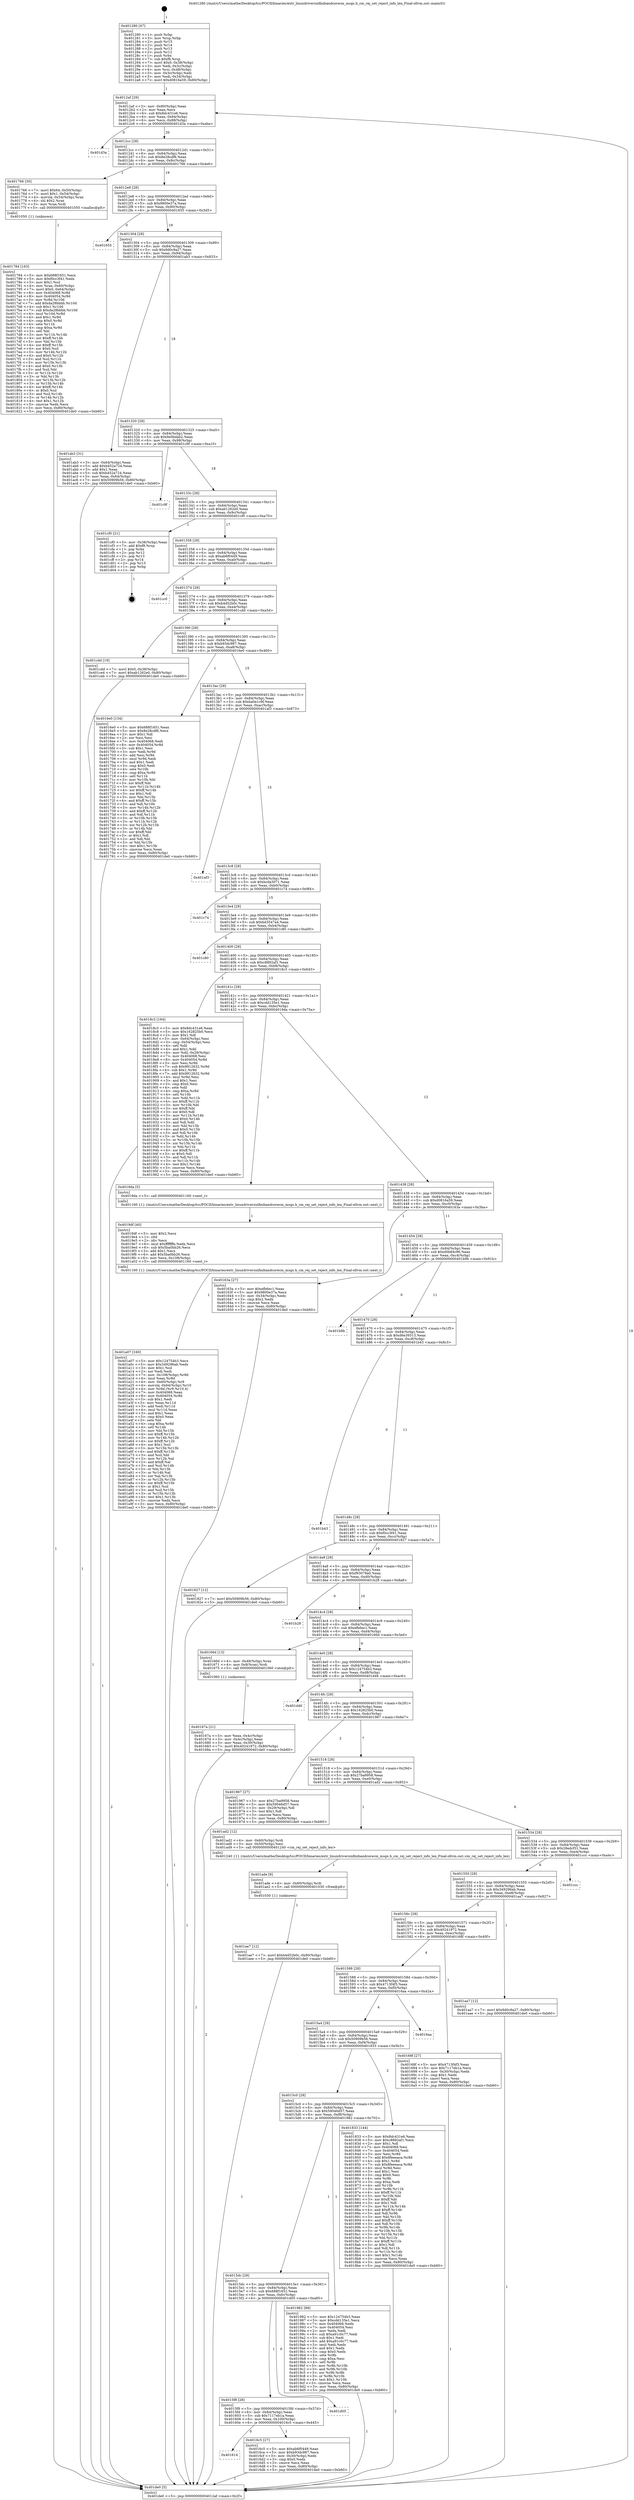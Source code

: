 digraph "0x401280" {
  label = "0x401280 (/mnt/c/Users/mathe/Desktop/tcc/POCII/binaries/extr_linuxdriversinfinibandcorecm_msgs.h_cm_rej_set_reject_info_len_Final-ollvm.out::main(0))"
  labelloc = "t"
  node[shape=record]

  Entry [label="",width=0.3,height=0.3,shape=circle,fillcolor=black,style=filled]
  "0x4012af" [label="{
     0x4012af [29]\l
     | [instrs]\l
     &nbsp;&nbsp;0x4012af \<+3\>: mov -0x80(%rbp),%eax\l
     &nbsp;&nbsp;0x4012b2 \<+2\>: mov %eax,%ecx\l
     &nbsp;&nbsp;0x4012b4 \<+6\>: sub $0x8dc431e6,%ecx\l
     &nbsp;&nbsp;0x4012ba \<+6\>: mov %eax,-0x84(%rbp)\l
     &nbsp;&nbsp;0x4012c0 \<+6\>: mov %ecx,-0x88(%rbp)\l
     &nbsp;&nbsp;0x4012c6 \<+6\>: je 0000000000401d3a \<main+0xaba\>\l
  }"]
  "0x401d3a" [label="{
     0x401d3a\l
  }", style=dashed]
  "0x4012cc" [label="{
     0x4012cc [28]\l
     | [instrs]\l
     &nbsp;&nbsp;0x4012cc \<+5\>: jmp 00000000004012d1 \<main+0x51\>\l
     &nbsp;&nbsp;0x4012d1 \<+6\>: mov -0x84(%rbp),%eax\l
     &nbsp;&nbsp;0x4012d7 \<+5\>: sub $0x8e28cdf6,%eax\l
     &nbsp;&nbsp;0x4012dc \<+6\>: mov %eax,-0x8c(%rbp)\l
     &nbsp;&nbsp;0x4012e2 \<+6\>: je 0000000000401766 \<main+0x4e6\>\l
  }"]
  Exit [label="",width=0.3,height=0.3,shape=circle,fillcolor=black,style=filled,peripheries=2]
  "0x401766" [label="{
     0x401766 [30]\l
     | [instrs]\l
     &nbsp;&nbsp;0x401766 \<+7\>: movl $0x64,-0x50(%rbp)\l
     &nbsp;&nbsp;0x40176d \<+7\>: movl $0x1,-0x54(%rbp)\l
     &nbsp;&nbsp;0x401774 \<+4\>: movslq -0x54(%rbp),%rax\l
     &nbsp;&nbsp;0x401778 \<+4\>: shl $0x2,%rax\l
     &nbsp;&nbsp;0x40177c \<+3\>: mov %rax,%rdi\l
     &nbsp;&nbsp;0x40177f \<+5\>: call 0000000000401050 \<malloc@plt\>\l
     | [calls]\l
     &nbsp;&nbsp;0x401050 \{1\} (unknown)\l
  }"]
  "0x4012e8" [label="{
     0x4012e8 [28]\l
     | [instrs]\l
     &nbsp;&nbsp;0x4012e8 \<+5\>: jmp 00000000004012ed \<main+0x6d\>\l
     &nbsp;&nbsp;0x4012ed \<+6\>: mov -0x84(%rbp),%eax\l
     &nbsp;&nbsp;0x4012f3 \<+5\>: sub $0x9800e37a,%eax\l
     &nbsp;&nbsp;0x4012f8 \<+6\>: mov %eax,-0x90(%rbp)\l
     &nbsp;&nbsp;0x4012fe \<+6\>: je 0000000000401655 \<main+0x3d5\>\l
  }"]
  "0x401ae7" [label="{
     0x401ae7 [12]\l
     | [instrs]\l
     &nbsp;&nbsp;0x401ae7 \<+7\>: movl $0xb4d52b0c,-0x80(%rbp)\l
     &nbsp;&nbsp;0x401aee \<+5\>: jmp 0000000000401de0 \<main+0xb60\>\l
  }"]
  "0x401655" [label="{
     0x401655\l
  }", style=dashed]
  "0x401304" [label="{
     0x401304 [28]\l
     | [instrs]\l
     &nbsp;&nbsp;0x401304 \<+5\>: jmp 0000000000401309 \<main+0x89\>\l
     &nbsp;&nbsp;0x401309 \<+6\>: mov -0x84(%rbp),%eax\l
     &nbsp;&nbsp;0x40130f \<+5\>: sub $0x9d0c9a27,%eax\l
     &nbsp;&nbsp;0x401314 \<+6\>: mov %eax,-0x94(%rbp)\l
     &nbsp;&nbsp;0x40131a \<+6\>: je 0000000000401ab3 \<main+0x833\>\l
  }"]
  "0x401ade" [label="{
     0x401ade [9]\l
     | [instrs]\l
     &nbsp;&nbsp;0x401ade \<+4\>: mov -0x60(%rbp),%rdi\l
     &nbsp;&nbsp;0x401ae2 \<+5\>: call 0000000000401030 \<free@plt\>\l
     | [calls]\l
     &nbsp;&nbsp;0x401030 \{1\} (unknown)\l
  }"]
  "0x401ab3" [label="{
     0x401ab3 [31]\l
     | [instrs]\l
     &nbsp;&nbsp;0x401ab3 \<+3\>: mov -0x64(%rbp),%eax\l
     &nbsp;&nbsp;0x401ab6 \<+5\>: add $0xb452a724,%eax\l
     &nbsp;&nbsp;0x401abb \<+3\>: add $0x1,%eax\l
     &nbsp;&nbsp;0x401abe \<+5\>: sub $0xb452a724,%eax\l
     &nbsp;&nbsp;0x401ac3 \<+3\>: mov %eax,-0x64(%rbp)\l
     &nbsp;&nbsp;0x401ac6 \<+7\>: movl $0x50909b56,-0x80(%rbp)\l
     &nbsp;&nbsp;0x401acd \<+5\>: jmp 0000000000401de0 \<main+0xb60\>\l
  }"]
  "0x401320" [label="{
     0x401320 [28]\l
     | [instrs]\l
     &nbsp;&nbsp;0x401320 \<+5\>: jmp 0000000000401325 \<main+0xa5\>\l
     &nbsp;&nbsp;0x401325 \<+6\>: mov -0x84(%rbp),%eax\l
     &nbsp;&nbsp;0x40132b \<+5\>: sub $0x9e0bdab2,%eax\l
     &nbsp;&nbsp;0x401330 \<+6\>: mov %eax,-0x98(%rbp)\l
     &nbsp;&nbsp;0x401336 \<+6\>: je 0000000000401c9f \<main+0xa1f\>\l
  }"]
  "0x401a07" [label="{
     0x401a07 [160]\l
     | [instrs]\l
     &nbsp;&nbsp;0x401a07 \<+5\>: mov $0x124754b3,%ecx\l
     &nbsp;&nbsp;0x401a0c \<+5\>: mov $0x349296ab,%edx\l
     &nbsp;&nbsp;0x401a11 \<+3\>: mov $0x1,%sil\l
     &nbsp;&nbsp;0x401a14 \<+2\>: xor %edi,%edi\l
     &nbsp;&nbsp;0x401a16 \<+7\>: mov -0x108(%rbp),%r8d\l
     &nbsp;&nbsp;0x401a1d \<+4\>: imul %eax,%r8d\l
     &nbsp;&nbsp;0x401a21 \<+4\>: mov -0x60(%rbp),%r9\l
     &nbsp;&nbsp;0x401a25 \<+4\>: movslq -0x64(%rbp),%r10\l
     &nbsp;&nbsp;0x401a29 \<+4\>: mov %r8d,(%r9,%r10,4)\l
     &nbsp;&nbsp;0x401a2d \<+7\>: mov 0x404068,%eax\l
     &nbsp;&nbsp;0x401a34 \<+8\>: mov 0x404054,%r8d\l
     &nbsp;&nbsp;0x401a3c \<+3\>: sub $0x1,%edi\l
     &nbsp;&nbsp;0x401a3f \<+3\>: mov %eax,%r11d\l
     &nbsp;&nbsp;0x401a42 \<+3\>: add %edi,%r11d\l
     &nbsp;&nbsp;0x401a45 \<+4\>: imul %r11d,%eax\l
     &nbsp;&nbsp;0x401a49 \<+3\>: and $0x1,%eax\l
     &nbsp;&nbsp;0x401a4c \<+3\>: cmp $0x0,%eax\l
     &nbsp;&nbsp;0x401a4f \<+3\>: sete %bl\l
     &nbsp;&nbsp;0x401a52 \<+4\>: cmp $0xa,%r8d\l
     &nbsp;&nbsp;0x401a56 \<+4\>: setl %r14b\l
     &nbsp;&nbsp;0x401a5a \<+3\>: mov %bl,%r15b\l
     &nbsp;&nbsp;0x401a5d \<+4\>: xor $0xff,%r15b\l
     &nbsp;&nbsp;0x401a61 \<+3\>: mov %r14b,%r12b\l
     &nbsp;&nbsp;0x401a64 \<+4\>: xor $0xff,%r12b\l
     &nbsp;&nbsp;0x401a68 \<+4\>: xor $0x1,%sil\l
     &nbsp;&nbsp;0x401a6c \<+3\>: mov %r15b,%r13b\l
     &nbsp;&nbsp;0x401a6f \<+4\>: and $0xff,%r13b\l
     &nbsp;&nbsp;0x401a73 \<+3\>: and %sil,%bl\l
     &nbsp;&nbsp;0x401a76 \<+3\>: mov %r12b,%al\l
     &nbsp;&nbsp;0x401a79 \<+2\>: and $0xff,%al\l
     &nbsp;&nbsp;0x401a7b \<+3\>: and %sil,%r14b\l
     &nbsp;&nbsp;0x401a7e \<+3\>: or %bl,%r13b\l
     &nbsp;&nbsp;0x401a81 \<+3\>: or %r14b,%al\l
     &nbsp;&nbsp;0x401a84 \<+3\>: xor %al,%r13b\l
     &nbsp;&nbsp;0x401a87 \<+3\>: or %r12b,%r15b\l
     &nbsp;&nbsp;0x401a8a \<+4\>: xor $0xff,%r15b\l
     &nbsp;&nbsp;0x401a8e \<+4\>: or $0x1,%sil\l
     &nbsp;&nbsp;0x401a92 \<+3\>: and %sil,%r15b\l
     &nbsp;&nbsp;0x401a95 \<+3\>: or %r15b,%r13b\l
     &nbsp;&nbsp;0x401a98 \<+4\>: test $0x1,%r13b\l
     &nbsp;&nbsp;0x401a9c \<+3\>: cmovne %edx,%ecx\l
     &nbsp;&nbsp;0x401a9f \<+3\>: mov %ecx,-0x80(%rbp)\l
     &nbsp;&nbsp;0x401aa2 \<+5\>: jmp 0000000000401de0 \<main+0xb60\>\l
  }"]
  "0x401c9f" [label="{
     0x401c9f\l
  }", style=dashed]
  "0x40133c" [label="{
     0x40133c [28]\l
     | [instrs]\l
     &nbsp;&nbsp;0x40133c \<+5\>: jmp 0000000000401341 \<main+0xc1\>\l
     &nbsp;&nbsp;0x401341 \<+6\>: mov -0x84(%rbp),%eax\l
     &nbsp;&nbsp;0x401347 \<+5\>: sub $0xab1262e0,%eax\l
     &nbsp;&nbsp;0x40134c \<+6\>: mov %eax,-0x9c(%rbp)\l
     &nbsp;&nbsp;0x401352 \<+6\>: je 0000000000401cf0 \<main+0xa70\>\l
  }"]
  "0x4019df" [label="{
     0x4019df [40]\l
     | [instrs]\l
     &nbsp;&nbsp;0x4019df \<+5\>: mov $0x2,%ecx\l
     &nbsp;&nbsp;0x4019e4 \<+1\>: cltd\l
     &nbsp;&nbsp;0x4019e5 \<+2\>: idiv %ecx\l
     &nbsp;&nbsp;0x4019e7 \<+6\>: imul $0xfffffffe,%edx,%ecx\l
     &nbsp;&nbsp;0x4019ed \<+6\>: sub $0x5ba0bb26,%ecx\l
     &nbsp;&nbsp;0x4019f3 \<+3\>: add $0x1,%ecx\l
     &nbsp;&nbsp;0x4019f6 \<+6\>: add $0x5ba0bb26,%ecx\l
     &nbsp;&nbsp;0x4019fc \<+6\>: mov %ecx,-0x108(%rbp)\l
     &nbsp;&nbsp;0x401a02 \<+5\>: call 0000000000401160 \<next_i\>\l
     | [calls]\l
     &nbsp;&nbsp;0x401160 \{1\} (/mnt/c/Users/mathe/Desktop/tcc/POCII/binaries/extr_linuxdriversinfinibandcorecm_msgs.h_cm_rej_set_reject_info_len_Final-ollvm.out::next_i)\l
  }"]
  "0x401cf0" [label="{
     0x401cf0 [21]\l
     | [instrs]\l
     &nbsp;&nbsp;0x401cf0 \<+3\>: mov -0x38(%rbp),%eax\l
     &nbsp;&nbsp;0x401cf3 \<+7\>: add $0xf8,%rsp\l
     &nbsp;&nbsp;0x401cfa \<+1\>: pop %rbx\l
     &nbsp;&nbsp;0x401cfb \<+2\>: pop %r12\l
     &nbsp;&nbsp;0x401cfd \<+2\>: pop %r13\l
     &nbsp;&nbsp;0x401cff \<+2\>: pop %r14\l
     &nbsp;&nbsp;0x401d01 \<+2\>: pop %r15\l
     &nbsp;&nbsp;0x401d03 \<+1\>: pop %rbp\l
     &nbsp;&nbsp;0x401d04 \<+1\>: ret\l
  }"]
  "0x401358" [label="{
     0x401358 [28]\l
     | [instrs]\l
     &nbsp;&nbsp;0x401358 \<+5\>: jmp 000000000040135d \<main+0xdd\>\l
     &nbsp;&nbsp;0x40135d \<+6\>: mov -0x84(%rbp),%eax\l
     &nbsp;&nbsp;0x401363 \<+5\>: sub $0xab6f0449,%eax\l
     &nbsp;&nbsp;0x401368 \<+6\>: mov %eax,-0xa0(%rbp)\l
     &nbsp;&nbsp;0x40136e \<+6\>: je 0000000000401cc0 \<main+0xa40\>\l
  }"]
  "0x401784" [label="{
     0x401784 [163]\l
     | [instrs]\l
     &nbsp;&nbsp;0x401784 \<+5\>: mov $0x688f1651,%ecx\l
     &nbsp;&nbsp;0x401789 \<+5\>: mov $0xf0cc3f41,%edx\l
     &nbsp;&nbsp;0x40178e \<+3\>: mov $0x1,%sil\l
     &nbsp;&nbsp;0x401791 \<+4\>: mov %rax,-0x60(%rbp)\l
     &nbsp;&nbsp;0x401795 \<+7\>: movl $0x0,-0x64(%rbp)\l
     &nbsp;&nbsp;0x40179c \<+8\>: mov 0x404068,%r8d\l
     &nbsp;&nbsp;0x4017a4 \<+8\>: mov 0x404054,%r9d\l
     &nbsp;&nbsp;0x4017ac \<+3\>: mov %r8d,%r10d\l
     &nbsp;&nbsp;0x4017af \<+7\>: add $0xda28bbbb,%r10d\l
     &nbsp;&nbsp;0x4017b6 \<+4\>: sub $0x1,%r10d\l
     &nbsp;&nbsp;0x4017ba \<+7\>: sub $0xda28bbbb,%r10d\l
     &nbsp;&nbsp;0x4017c1 \<+4\>: imul %r10d,%r8d\l
     &nbsp;&nbsp;0x4017c5 \<+4\>: and $0x1,%r8d\l
     &nbsp;&nbsp;0x4017c9 \<+4\>: cmp $0x0,%r8d\l
     &nbsp;&nbsp;0x4017cd \<+4\>: sete %r11b\l
     &nbsp;&nbsp;0x4017d1 \<+4\>: cmp $0xa,%r9d\l
     &nbsp;&nbsp;0x4017d5 \<+3\>: setl %bl\l
     &nbsp;&nbsp;0x4017d8 \<+3\>: mov %r11b,%r14b\l
     &nbsp;&nbsp;0x4017db \<+4\>: xor $0xff,%r14b\l
     &nbsp;&nbsp;0x4017df \<+3\>: mov %bl,%r15b\l
     &nbsp;&nbsp;0x4017e2 \<+4\>: xor $0xff,%r15b\l
     &nbsp;&nbsp;0x4017e6 \<+4\>: xor $0x0,%sil\l
     &nbsp;&nbsp;0x4017ea \<+3\>: mov %r14b,%r12b\l
     &nbsp;&nbsp;0x4017ed \<+4\>: and $0x0,%r12b\l
     &nbsp;&nbsp;0x4017f1 \<+3\>: and %sil,%r11b\l
     &nbsp;&nbsp;0x4017f4 \<+3\>: mov %r15b,%r13b\l
     &nbsp;&nbsp;0x4017f7 \<+4\>: and $0x0,%r13b\l
     &nbsp;&nbsp;0x4017fb \<+3\>: and %sil,%bl\l
     &nbsp;&nbsp;0x4017fe \<+3\>: or %r11b,%r12b\l
     &nbsp;&nbsp;0x401801 \<+3\>: or %bl,%r13b\l
     &nbsp;&nbsp;0x401804 \<+3\>: xor %r13b,%r12b\l
     &nbsp;&nbsp;0x401807 \<+3\>: or %r15b,%r14b\l
     &nbsp;&nbsp;0x40180a \<+4\>: xor $0xff,%r14b\l
     &nbsp;&nbsp;0x40180e \<+4\>: or $0x0,%sil\l
     &nbsp;&nbsp;0x401812 \<+3\>: and %sil,%r14b\l
     &nbsp;&nbsp;0x401815 \<+3\>: or %r14b,%r12b\l
     &nbsp;&nbsp;0x401818 \<+4\>: test $0x1,%r12b\l
     &nbsp;&nbsp;0x40181c \<+3\>: cmovne %edx,%ecx\l
     &nbsp;&nbsp;0x40181f \<+3\>: mov %ecx,-0x80(%rbp)\l
     &nbsp;&nbsp;0x401822 \<+5\>: jmp 0000000000401de0 \<main+0xb60\>\l
  }"]
  "0x401cc0" [label="{
     0x401cc0\l
  }", style=dashed]
  "0x401374" [label="{
     0x401374 [28]\l
     | [instrs]\l
     &nbsp;&nbsp;0x401374 \<+5\>: jmp 0000000000401379 \<main+0xf9\>\l
     &nbsp;&nbsp;0x401379 \<+6\>: mov -0x84(%rbp),%eax\l
     &nbsp;&nbsp;0x40137f \<+5\>: sub $0xb4d52b0c,%eax\l
     &nbsp;&nbsp;0x401384 \<+6\>: mov %eax,-0xa4(%rbp)\l
     &nbsp;&nbsp;0x40138a \<+6\>: je 0000000000401cdd \<main+0xa5d\>\l
  }"]
  "0x401614" [label="{
     0x401614\l
  }", style=dashed]
  "0x401cdd" [label="{
     0x401cdd [19]\l
     | [instrs]\l
     &nbsp;&nbsp;0x401cdd \<+7\>: movl $0x0,-0x38(%rbp)\l
     &nbsp;&nbsp;0x401ce4 \<+7\>: movl $0xab1262e0,-0x80(%rbp)\l
     &nbsp;&nbsp;0x401ceb \<+5\>: jmp 0000000000401de0 \<main+0xb60\>\l
  }"]
  "0x401390" [label="{
     0x401390 [28]\l
     | [instrs]\l
     &nbsp;&nbsp;0x401390 \<+5\>: jmp 0000000000401395 \<main+0x115\>\l
     &nbsp;&nbsp;0x401395 \<+6\>: mov -0x84(%rbp),%eax\l
     &nbsp;&nbsp;0x40139b \<+5\>: sub $0xb93dc987,%eax\l
     &nbsp;&nbsp;0x4013a0 \<+6\>: mov %eax,-0xa8(%rbp)\l
     &nbsp;&nbsp;0x4013a6 \<+6\>: je 00000000004016e0 \<main+0x460\>\l
  }"]
  "0x4016c5" [label="{
     0x4016c5 [27]\l
     | [instrs]\l
     &nbsp;&nbsp;0x4016c5 \<+5\>: mov $0xab6f0449,%eax\l
     &nbsp;&nbsp;0x4016ca \<+5\>: mov $0xb93dc987,%ecx\l
     &nbsp;&nbsp;0x4016cf \<+3\>: mov -0x30(%rbp),%edx\l
     &nbsp;&nbsp;0x4016d2 \<+3\>: cmp $0x0,%edx\l
     &nbsp;&nbsp;0x4016d5 \<+3\>: cmove %ecx,%eax\l
     &nbsp;&nbsp;0x4016d8 \<+3\>: mov %eax,-0x80(%rbp)\l
     &nbsp;&nbsp;0x4016db \<+5\>: jmp 0000000000401de0 \<main+0xb60\>\l
  }"]
  "0x4016e0" [label="{
     0x4016e0 [134]\l
     | [instrs]\l
     &nbsp;&nbsp;0x4016e0 \<+5\>: mov $0x688f1651,%eax\l
     &nbsp;&nbsp;0x4016e5 \<+5\>: mov $0x8e28cdf6,%ecx\l
     &nbsp;&nbsp;0x4016ea \<+2\>: mov $0x1,%dl\l
     &nbsp;&nbsp;0x4016ec \<+2\>: xor %esi,%esi\l
     &nbsp;&nbsp;0x4016ee \<+7\>: mov 0x404068,%edi\l
     &nbsp;&nbsp;0x4016f5 \<+8\>: mov 0x404054,%r8d\l
     &nbsp;&nbsp;0x4016fd \<+3\>: sub $0x1,%esi\l
     &nbsp;&nbsp;0x401700 \<+3\>: mov %edi,%r9d\l
     &nbsp;&nbsp;0x401703 \<+3\>: add %esi,%r9d\l
     &nbsp;&nbsp;0x401706 \<+4\>: imul %r9d,%edi\l
     &nbsp;&nbsp;0x40170a \<+3\>: and $0x1,%edi\l
     &nbsp;&nbsp;0x40170d \<+3\>: cmp $0x0,%edi\l
     &nbsp;&nbsp;0x401710 \<+4\>: sete %r10b\l
     &nbsp;&nbsp;0x401714 \<+4\>: cmp $0xa,%r8d\l
     &nbsp;&nbsp;0x401718 \<+4\>: setl %r11b\l
     &nbsp;&nbsp;0x40171c \<+3\>: mov %r10b,%bl\l
     &nbsp;&nbsp;0x40171f \<+3\>: xor $0xff,%bl\l
     &nbsp;&nbsp;0x401722 \<+3\>: mov %r11b,%r14b\l
     &nbsp;&nbsp;0x401725 \<+4\>: xor $0xff,%r14b\l
     &nbsp;&nbsp;0x401729 \<+3\>: xor $0x1,%dl\l
     &nbsp;&nbsp;0x40172c \<+3\>: mov %bl,%r15b\l
     &nbsp;&nbsp;0x40172f \<+4\>: and $0xff,%r15b\l
     &nbsp;&nbsp;0x401733 \<+3\>: and %dl,%r10b\l
     &nbsp;&nbsp;0x401736 \<+3\>: mov %r14b,%r12b\l
     &nbsp;&nbsp;0x401739 \<+4\>: and $0xff,%r12b\l
     &nbsp;&nbsp;0x40173d \<+3\>: and %dl,%r11b\l
     &nbsp;&nbsp;0x401740 \<+3\>: or %r10b,%r15b\l
     &nbsp;&nbsp;0x401743 \<+3\>: or %r11b,%r12b\l
     &nbsp;&nbsp;0x401746 \<+3\>: xor %r12b,%r15b\l
     &nbsp;&nbsp;0x401749 \<+3\>: or %r14b,%bl\l
     &nbsp;&nbsp;0x40174c \<+3\>: xor $0xff,%bl\l
     &nbsp;&nbsp;0x40174f \<+3\>: or $0x1,%dl\l
     &nbsp;&nbsp;0x401752 \<+2\>: and %dl,%bl\l
     &nbsp;&nbsp;0x401754 \<+3\>: or %bl,%r15b\l
     &nbsp;&nbsp;0x401757 \<+4\>: test $0x1,%r15b\l
     &nbsp;&nbsp;0x40175b \<+3\>: cmovne %ecx,%eax\l
     &nbsp;&nbsp;0x40175e \<+3\>: mov %eax,-0x80(%rbp)\l
     &nbsp;&nbsp;0x401761 \<+5\>: jmp 0000000000401de0 \<main+0xb60\>\l
  }"]
  "0x4013ac" [label="{
     0x4013ac [28]\l
     | [instrs]\l
     &nbsp;&nbsp;0x4013ac \<+5\>: jmp 00000000004013b1 \<main+0x131\>\l
     &nbsp;&nbsp;0x4013b1 \<+6\>: mov -0x84(%rbp),%eax\l
     &nbsp;&nbsp;0x4013b7 \<+5\>: sub $0xba0e1c9f,%eax\l
     &nbsp;&nbsp;0x4013bc \<+6\>: mov %eax,-0xac(%rbp)\l
     &nbsp;&nbsp;0x4013c2 \<+6\>: je 0000000000401af3 \<main+0x873\>\l
  }"]
  "0x4015f8" [label="{
     0x4015f8 [28]\l
     | [instrs]\l
     &nbsp;&nbsp;0x4015f8 \<+5\>: jmp 00000000004015fd \<main+0x37d\>\l
     &nbsp;&nbsp;0x4015fd \<+6\>: mov -0x84(%rbp),%eax\l
     &nbsp;&nbsp;0x401603 \<+5\>: sub $0x7117eb1a,%eax\l
     &nbsp;&nbsp;0x401608 \<+6\>: mov %eax,-0x100(%rbp)\l
     &nbsp;&nbsp;0x40160e \<+6\>: je 00000000004016c5 \<main+0x445\>\l
  }"]
  "0x401af3" [label="{
     0x401af3\l
  }", style=dashed]
  "0x4013c8" [label="{
     0x4013c8 [28]\l
     | [instrs]\l
     &nbsp;&nbsp;0x4013c8 \<+5\>: jmp 00000000004013cd \<main+0x14d\>\l
     &nbsp;&nbsp;0x4013cd \<+6\>: mov -0x84(%rbp),%eax\l
     &nbsp;&nbsp;0x4013d3 \<+5\>: sub $0xbcda3071,%eax\l
     &nbsp;&nbsp;0x4013d8 \<+6\>: mov %eax,-0xb0(%rbp)\l
     &nbsp;&nbsp;0x4013de \<+6\>: je 0000000000401c74 \<main+0x9f4\>\l
  }"]
  "0x401d05" [label="{
     0x401d05\l
  }", style=dashed]
  "0x401c74" [label="{
     0x401c74\l
  }", style=dashed]
  "0x4013e4" [label="{
     0x4013e4 [28]\l
     | [instrs]\l
     &nbsp;&nbsp;0x4013e4 \<+5\>: jmp 00000000004013e9 \<main+0x169\>\l
     &nbsp;&nbsp;0x4013e9 \<+6\>: mov -0x84(%rbp),%eax\l
     &nbsp;&nbsp;0x4013ef \<+5\>: sub $0xbd3547a4,%eax\l
     &nbsp;&nbsp;0x4013f4 \<+6\>: mov %eax,-0xb4(%rbp)\l
     &nbsp;&nbsp;0x4013fa \<+6\>: je 0000000000401c80 \<main+0xa00\>\l
  }"]
  "0x4015dc" [label="{
     0x4015dc [28]\l
     | [instrs]\l
     &nbsp;&nbsp;0x4015dc \<+5\>: jmp 00000000004015e1 \<main+0x361\>\l
     &nbsp;&nbsp;0x4015e1 \<+6\>: mov -0x84(%rbp),%eax\l
     &nbsp;&nbsp;0x4015e7 \<+5\>: sub $0x688f1651,%eax\l
     &nbsp;&nbsp;0x4015ec \<+6\>: mov %eax,-0xfc(%rbp)\l
     &nbsp;&nbsp;0x4015f2 \<+6\>: je 0000000000401d05 \<main+0xa85\>\l
  }"]
  "0x401c80" [label="{
     0x401c80\l
  }", style=dashed]
  "0x401400" [label="{
     0x401400 [28]\l
     | [instrs]\l
     &nbsp;&nbsp;0x401400 \<+5\>: jmp 0000000000401405 \<main+0x185\>\l
     &nbsp;&nbsp;0x401405 \<+6\>: mov -0x84(%rbp),%eax\l
     &nbsp;&nbsp;0x40140b \<+5\>: sub $0xc8892af1,%eax\l
     &nbsp;&nbsp;0x401410 \<+6\>: mov %eax,-0xb8(%rbp)\l
     &nbsp;&nbsp;0x401416 \<+6\>: je 00000000004018c3 \<main+0x643\>\l
  }"]
  "0x401982" [label="{
     0x401982 [88]\l
     | [instrs]\l
     &nbsp;&nbsp;0x401982 \<+5\>: mov $0x124754b3,%eax\l
     &nbsp;&nbsp;0x401987 \<+5\>: mov $0xcdd135e1,%ecx\l
     &nbsp;&nbsp;0x40198c \<+7\>: mov 0x404068,%edx\l
     &nbsp;&nbsp;0x401993 \<+7\>: mov 0x404054,%esi\l
     &nbsp;&nbsp;0x40199a \<+2\>: mov %edx,%edi\l
     &nbsp;&nbsp;0x40199c \<+6\>: sub $0xa91c0c77,%edi\l
     &nbsp;&nbsp;0x4019a2 \<+3\>: sub $0x1,%edi\l
     &nbsp;&nbsp;0x4019a5 \<+6\>: add $0xa91c0c77,%edi\l
     &nbsp;&nbsp;0x4019ab \<+3\>: imul %edi,%edx\l
     &nbsp;&nbsp;0x4019ae \<+3\>: and $0x1,%edx\l
     &nbsp;&nbsp;0x4019b1 \<+3\>: cmp $0x0,%edx\l
     &nbsp;&nbsp;0x4019b4 \<+4\>: sete %r8b\l
     &nbsp;&nbsp;0x4019b8 \<+3\>: cmp $0xa,%esi\l
     &nbsp;&nbsp;0x4019bb \<+4\>: setl %r9b\l
     &nbsp;&nbsp;0x4019bf \<+3\>: mov %r8b,%r10b\l
     &nbsp;&nbsp;0x4019c2 \<+3\>: and %r9b,%r10b\l
     &nbsp;&nbsp;0x4019c5 \<+3\>: xor %r9b,%r8b\l
     &nbsp;&nbsp;0x4019c8 \<+3\>: or %r8b,%r10b\l
     &nbsp;&nbsp;0x4019cb \<+4\>: test $0x1,%r10b\l
     &nbsp;&nbsp;0x4019cf \<+3\>: cmovne %ecx,%eax\l
     &nbsp;&nbsp;0x4019d2 \<+3\>: mov %eax,-0x80(%rbp)\l
     &nbsp;&nbsp;0x4019d5 \<+5\>: jmp 0000000000401de0 \<main+0xb60\>\l
  }"]
  "0x4018c3" [label="{
     0x4018c3 [164]\l
     | [instrs]\l
     &nbsp;&nbsp;0x4018c3 \<+5\>: mov $0x8dc431e6,%eax\l
     &nbsp;&nbsp;0x4018c8 \<+5\>: mov $0x162825b0,%ecx\l
     &nbsp;&nbsp;0x4018cd \<+2\>: mov $0x1,%dl\l
     &nbsp;&nbsp;0x4018cf \<+3\>: mov -0x64(%rbp),%esi\l
     &nbsp;&nbsp;0x4018d2 \<+3\>: cmp -0x54(%rbp),%esi\l
     &nbsp;&nbsp;0x4018d5 \<+4\>: setl %dil\l
     &nbsp;&nbsp;0x4018d9 \<+4\>: and $0x1,%dil\l
     &nbsp;&nbsp;0x4018dd \<+4\>: mov %dil,-0x29(%rbp)\l
     &nbsp;&nbsp;0x4018e1 \<+7\>: mov 0x404068,%esi\l
     &nbsp;&nbsp;0x4018e8 \<+8\>: mov 0x404054,%r8d\l
     &nbsp;&nbsp;0x4018f0 \<+3\>: mov %esi,%r9d\l
     &nbsp;&nbsp;0x4018f3 \<+7\>: sub $0x9912632,%r9d\l
     &nbsp;&nbsp;0x4018fa \<+4\>: sub $0x1,%r9d\l
     &nbsp;&nbsp;0x4018fe \<+7\>: add $0x9912632,%r9d\l
     &nbsp;&nbsp;0x401905 \<+4\>: imul %r9d,%esi\l
     &nbsp;&nbsp;0x401909 \<+3\>: and $0x1,%esi\l
     &nbsp;&nbsp;0x40190c \<+3\>: cmp $0x0,%esi\l
     &nbsp;&nbsp;0x40190f \<+4\>: sete %dil\l
     &nbsp;&nbsp;0x401913 \<+4\>: cmp $0xa,%r8d\l
     &nbsp;&nbsp;0x401917 \<+4\>: setl %r10b\l
     &nbsp;&nbsp;0x40191b \<+3\>: mov %dil,%r11b\l
     &nbsp;&nbsp;0x40191e \<+4\>: xor $0xff,%r11b\l
     &nbsp;&nbsp;0x401922 \<+3\>: mov %r10b,%bl\l
     &nbsp;&nbsp;0x401925 \<+3\>: xor $0xff,%bl\l
     &nbsp;&nbsp;0x401928 \<+3\>: xor $0x0,%dl\l
     &nbsp;&nbsp;0x40192b \<+3\>: mov %r11b,%r14b\l
     &nbsp;&nbsp;0x40192e \<+4\>: and $0x0,%r14b\l
     &nbsp;&nbsp;0x401932 \<+3\>: and %dl,%dil\l
     &nbsp;&nbsp;0x401935 \<+3\>: mov %bl,%r15b\l
     &nbsp;&nbsp;0x401938 \<+4\>: and $0x0,%r15b\l
     &nbsp;&nbsp;0x40193c \<+3\>: and %dl,%r10b\l
     &nbsp;&nbsp;0x40193f \<+3\>: or %dil,%r14b\l
     &nbsp;&nbsp;0x401942 \<+3\>: or %r10b,%r15b\l
     &nbsp;&nbsp;0x401945 \<+3\>: xor %r15b,%r14b\l
     &nbsp;&nbsp;0x401948 \<+3\>: or %bl,%r11b\l
     &nbsp;&nbsp;0x40194b \<+4\>: xor $0xff,%r11b\l
     &nbsp;&nbsp;0x40194f \<+3\>: or $0x0,%dl\l
     &nbsp;&nbsp;0x401952 \<+3\>: and %dl,%r11b\l
     &nbsp;&nbsp;0x401955 \<+3\>: or %r11b,%r14b\l
     &nbsp;&nbsp;0x401958 \<+4\>: test $0x1,%r14b\l
     &nbsp;&nbsp;0x40195c \<+3\>: cmovne %ecx,%eax\l
     &nbsp;&nbsp;0x40195f \<+3\>: mov %eax,-0x80(%rbp)\l
     &nbsp;&nbsp;0x401962 \<+5\>: jmp 0000000000401de0 \<main+0xb60\>\l
  }"]
  "0x40141c" [label="{
     0x40141c [28]\l
     | [instrs]\l
     &nbsp;&nbsp;0x40141c \<+5\>: jmp 0000000000401421 \<main+0x1a1\>\l
     &nbsp;&nbsp;0x401421 \<+6\>: mov -0x84(%rbp),%eax\l
     &nbsp;&nbsp;0x401427 \<+5\>: sub $0xcdd135e1,%eax\l
     &nbsp;&nbsp;0x40142c \<+6\>: mov %eax,-0xbc(%rbp)\l
     &nbsp;&nbsp;0x401432 \<+6\>: je 00000000004019da \<main+0x75a\>\l
  }"]
  "0x4015c0" [label="{
     0x4015c0 [28]\l
     | [instrs]\l
     &nbsp;&nbsp;0x4015c0 \<+5\>: jmp 00000000004015c5 \<main+0x345\>\l
     &nbsp;&nbsp;0x4015c5 \<+6\>: mov -0x84(%rbp),%eax\l
     &nbsp;&nbsp;0x4015cb \<+5\>: sub $0x59046d57,%eax\l
     &nbsp;&nbsp;0x4015d0 \<+6\>: mov %eax,-0xf8(%rbp)\l
     &nbsp;&nbsp;0x4015d6 \<+6\>: je 0000000000401982 \<main+0x702\>\l
  }"]
  "0x4019da" [label="{
     0x4019da [5]\l
     | [instrs]\l
     &nbsp;&nbsp;0x4019da \<+5\>: call 0000000000401160 \<next_i\>\l
     | [calls]\l
     &nbsp;&nbsp;0x401160 \{1\} (/mnt/c/Users/mathe/Desktop/tcc/POCII/binaries/extr_linuxdriversinfinibandcorecm_msgs.h_cm_rej_set_reject_info_len_Final-ollvm.out::next_i)\l
  }"]
  "0x401438" [label="{
     0x401438 [28]\l
     | [instrs]\l
     &nbsp;&nbsp;0x401438 \<+5\>: jmp 000000000040143d \<main+0x1bd\>\l
     &nbsp;&nbsp;0x40143d \<+6\>: mov -0x84(%rbp),%eax\l
     &nbsp;&nbsp;0x401443 \<+5\>: sub $0xd0816a59,%eax\l
     &nbsp;&nbsp;0x401448 \<+6\>: mov %eax,-0xc0(%rbp)\l
     &nbsp;&nbsp;0x40144e \<+6\>: je 000000000040163a \<main+0x3ba\>\l
  }"]
  "0x401833" [label="{
     0x401833 [144]\l
     | [instrs]\l
     &nbsp;&nbsp;0x401833 \<+5\>: mov $0x8dc431e6,%eax\l
     &nbsp;&nbsp;0x401838 \<+5\>: mov $0xc8892af1,%ecx\l
     &nbsp;&nbsp;0x40183d \<+2\>: mov $0x1,%dl\l
     &nbsp;&nbsp;0x40183f \<+7\>: mov 0x404068,%esi\l
     &nbsp;&nbsp;0x401846 \<+7\>: mov 0x404054,%edi\l
     &nbsp;&nbsp;0x40184d \<+3\>: mov %esi,%r8d\l
     &nbsp;&nbsp;0x401850 \<+7\>: add $0x8feeeaca,%r8d\l
     &nbsp;&nbsp;0x401857 \<+4\>: sub $0x1,%r8d\l
     &nbsp;&nbsp;0x40185b \<+7\>: sub $0x8feeeaca,%r8d\l
     &nbsp;&nbsp;0x401862 \<+4\>: imul %r8d,%esi\l
     &nbsp;&nbsp;0x401866 \<+3\>: and $0x1,%esi\l
     &nbsp;&nbsp;0x401869 \<+3\>: cmp $0x0,%esi\l
     &nbsp;&nbsp;0x40186c \<+4\>: sete %r9b\l
     &nbsp;&nbsp;0x401870 \<+3\>: cmp $0xa,%edi\l
     &nbsp;&nbsp;0x401873 \<+4\>: setl %r10b\l
     &nbsp;&nbsp;0x401877 \<+3\>: mov %r9b,%r11b\l
     &nbsp;&nbsp;0x40187a \<+4\>: xor $0xff,%r11b\l
     &nbsp;&nbsp;0x40187e \<+3\>: mov %r10b,%bl\l
     &nbsp;&nbsp;0x401881 \<+3\>: xor $0xff,%bl\l
     &nbsp;&nbsp;0x401884 \<+3\>: xor $0x1,%dl\l
     &nbsp;&nbsp;0x401887 \<+3\>: mov %r11b,%r14b\l
     &nbsp;&nbsp;0x40188a \<+4\>: and $0xff,%r14b\l
     &nbsp;&nbsp;0x40188e \<+3\>: and %dl,%r9b\l
     &nbsp;&nbsp;0x401891 \<+3\>: mov %bl,%r15b\l
     &nbsp;&nbsp;0x401894 \<+4\>: and $0xff,%r15b\l
     &nbsp;&nbsp;0x401898 \<+3\>: and %dl,%r10b\l
     &nbsp;&nbsp;0x40189b \<+3\>: or %r9b,%r14b\l
     &nbsp;&nbsp;0x40189e \<+3\>: or %r10b,%r15b\l
     &nbsp;&nbsp;0x4018a1 \<+3\>: xor %r15b,%r14b\l
     &nbsp;&nbsp;0x4018a4 \<+3\>: or %bl,%r11b\l
     &nbsp;&nbsp;0x4018a7 \<+4\>: xor $0xff,%r11b\l
     &nbsp;&nbsp;0x4018ab \<+3\>: or $0x1,%dl\l
     &nbsp;&nbsp;0x4018ae \<+3\>: and %dl,%r11b\l
     &nbsp;&nbsp;0x4018b1 \<+3\>: or %r11b,%r14b\l
     &nbsp;&nbsp;0x4018b4 \<+4\>: test $0x1,%r14b\l
     &nbsp;&nbsp;0x4018b8 \<+3\>: cmovne %ecx,%eax\l
     &nbsp;&nbsp;0x4018bb \<+3\>: mov %eax,-0x80(%rbp)\l
     &nbsp;&nbsp;0x4018be \<+5\>: jmp 0000000000401de0 \<main+0xb60\>\l
  }"]
  "0x40163a" [label="{
     0x40163a [27]\l
     | [instrs]\l
     &nbsp;&nbsp;0x40163a \<+5\>: mov $0xefb6ec1,%eax\l
     &nbsp;&nbsp;0x40163f \<+5\>: mov $0x9800e37a,%ecx\l
     &nbsp;&nbsp;0x401644 \<+3\>: mov -0x34(%rbp),%edx\l
     &nbsp;&nbsp;0x401647 \<+3\>: cmp $0x2,%edx\l
     &nbsp;&nbsp;0x40164a \<+3\>: cmovne %ecx,%eax\l
     &nbsp;&nbsp;0x40164d \<+3\>: mov %eax,-0x80(%rbp)\l
     &nbsp;&nbsp;0x401650 \<+5\>: jmp 0000000000401de0 \<main+0xb60\>\l
  }"]
  "0x401454" [label="{
     0x401454 [28]\l
     | [instrs]\l
     &nbsp;&nbsp;0x401454 \<+5\>: jmp 0000000000401459 \<main+0x1d9\>\l
     &nbsp;&nbsp;0x401459 \<+6\>: mov -0x84(%rbp),%eax\l
     &nbsp;&nbsp;0x40145f \<+5\>: sub $0xd0b84c96,%eax\l
     &nbsp;&nbsp;0x401464 \<+6\>: mov %eax,-0xc4(%rbp)\l
     &nbsp;&nbsp;0x40146a \<+6\>: je 0000000000401b9b \<main+0x91b\>\l
  }"]
  "0x401de0" [label="{
     0x401de0 [5]\l
     | [instrs]\l
     &nbsp;&nbsp;0x401de0 \<+5\>: jmp 00000000004012af \<main+0x2f\>\l
  }"]
  "0x401280" [label="{
     0x401280 [47]\l
     | [instrs]\l
     &nbsp;&nbsp;0x401280 \<+1\>: push %rbp\l
     &nbsp;&nbsp;0x401281 \<+3\>: mov %rsp,%rbp\l
     &nbsp;&nbsp;0x401284 \<+2\>: push %r15\l
     &nbsp;&nbsp;0x401286 \<+2\>: push %r14\l
     &nbsp;&nbsp;0x401288 \<+2\>: push %r13\l
     &nbsp;&nbsp;0x40128a \<+2\>: push %r12\l
     &nbsp;&nbsp;0x40128c \<+1\>: push %rbx\l
     &nbsp;&nbsp;0x40128d \<+7\>: sub $0xf8,%rsp\l
     &nbsp;&nbsp;0x401294 \<+7\>: movl $0x0,-0x38(%rbp)\l
     &nbsp;&nbsp;0x40129b \<+3\>: mov %edi,-0x3c(%rbp)\l
     &nbsp;&nbsp;0x40129e \<+4\>: mov %rsi,-0x48(%rbp)\l
     &nbsp;&nbsp;0x4012a2 \<+3\>: mov -0x3c(%rbp),%edi\l
     &nbsp;&nbsp;0x4012a5 \<+3\>: mov %edi,-0x34(%rbp)\l
     &nbsp;&nbsp;0x4012a8 \<+7\>: movl $0xd0816a59,-0x80(%rbp)\l
  }"]
  "0x4015a4" [label="{
     0x4015a4 [28]\l
     | [instrs]\l
     &nbsp;&nbsp;0x4015a4 \<+5\>: jmp 00000000004015a9 \<main+0x329\>\l
     &nbsp;&nbsp;0x4015a9 \<+6\>: mov -0x84(%rbp),%eax\l
     &nbsp;&nbsp;0x4015af \<+5\>: sub $0x50909b56,%eax\l
     &nbsp;&nbsp;0x4015b4 \<+6\>: mov %eax,-0xf4(%rbp)\l
     &nbsp;&nbsp;0x4015ba \<+6\>: je 0000000000401833 \<main+0x5b3\>\l
  }"]
  "0x401b9b" [label="{
     0x401b9b\l
  }", style=dashed]
  "0x401470" [label="{
     0x401470 [28]\l
     | [instrs]\l
     &nbsp;&nbsp;0x401470 \<+5\>: jmp 0000000000401475 \<main+0x1f5\>\l
     &nbsp;&nbsp;0x401475 \<+6\>: mov -0x84(%rbp),%eax\l
     &nbsp;&nbsp;0x40147b \<+5\>: sub $0xd6e39313,%eax\l
     &nbsp;&nbsp;0x401480 \<+6\>: mov %eax,-0xc8(%rbp)\l
     &nbsp;&nbsp;0x401486 \<+6\>: je 0000000000401b43 \<main+0x8c3\>\l
  }"]
  "0x4016aa" [label="{
     0x4016aa\l
  }", style=dashed]
  "0x401b43" [label="{
     0x401b43\l
  }", style=dashed]
  "0x40148c" [label="{
     0x40148c [28]\l
     | [instrs]\l
     &nbsp;&nbsp;0x40148c \<+5\>: jmp 0000000000401491 \<main+0x211\>\l
     &nbsp;&nbsp;0x401491 \<+6\>: mov -0x84(%rbp),%eax\l
     &nbsp;&nbsp;0x401497 \<+5\>: sub $0xf0cc3f41,%eax\l
     &nbsp;&nbsp;0x40149c \<+6\>: mov %eax,-0xcc(%rbp)\l
     &nbsp;&nbsp;0x4014a2 \<+6\>: je 0000000000401827 \<main+0x5a7\>\l
  }"]
  "0x401588" [label="{
     0x401588 [28]\l
     | [instrs]\l
     &nbsp;&nbsp;0x401588 \<+5\>: jmp 000000000040158d \<main+0x30d\>\l
     &nbsp;&nbsp;0x40158d \<+6\>: mov -0x84(%rbp),%eax\l
     &nbsp;&nbsp;0x401593 \<+5\>: sub $0x4713f4f3,%eax\l
     &nbsp;&nbsp;0x401598 \<+6\>: mov %eax,-0xf0(%rbp)\l
     &nbsp;&nbsp;0x40159e \<+6\>: je 00000000004016aa \<main+0x42a\>\l
  }"]
  "0x401827" [label="{
     0x401827 [12]\l
     | [instrs]\l
     &nbsp;&nbsp;0x401827 \<+7\>: movl $0x50909b56,-0x80(%rbp)\l
     &nbsp;&nbsp;0x40182e \<+5\>: jmp 0000000000401de0 \<main+0xb60\>\l
  }"]
  "0x4014a8" [label="{
     0x4014a8 [28]\l
     | [instrs]\l
     &nbsp;&nbsp;0x4014a8 \<+5\>: jmp 00000000004014ad \<main+0x22d\>\l
     &nbsp;&nbsp;0x4014ad \<+6\>: mov -0x84(%rbp),%eax\l
     &nbsp;&nbsp;0x4014b3 \<+5\>: sub $0xf93078a0,%eax\l
     &nbsp;&nbsp;0x4014b8 \<+6\>: mov %eax,-0xd0(%rbp)\l
     &nbsp;&nbsp;0x4014be \<+6\>: je 0000000000401b28 \<main+0x8a8\>\l
  }"]
  "0x40168f" [label="{
     0x40168f [27]\l
     | [instrs]\l
     &nbsp;&nbsp;0x40168f \<+5\>: mov $0x4713f4f3,%eax\l
     &nbsp;&nbsp;0x401694 \<+5\>: mov $0x7117eb1a,%ecx\l
     &nbsp;&nbsp;0x401699 \<+3\>: mov -0x30(%rbp),%edx\l
     &nbsp;&nbsp;0x40169c \<+3\>: cmp $0x1,%edx\l
     &nbsp;&nbsp;0x40169f \<+3\>: cmovl %ecx,%eax\l
     &nbsp;&nbsp;0x4016a2 \<+3\>: mov %eax,-0x80(%rbp)\l
     &nbsp;&nbsp;0x4016a5 \<+5\>: jmp 0000000000401de0 \<main+0xb60\>\l
  }"]
  "0x401b28" [label="{
     0x401b28\l
  }", style=dashed]
  "0x4014c4" [label="{
     0x4014c4 [28]\l
     | [instrs]\l
     &nbsp;&nbsp;0x4014c4 \<+5\>: jmp 00000000004014c9 \<main+0x249\>\l
     &nbsp;&nbsp;0x4014c9 \<+6\>: mov -0x84(%rbp),%eax\l
     &nbsp;&nbsp;0x4014cf \<+5\>: sub $0xefb6ec1,%eax\l
     &nbsp;&nbsp;0x4014d4 \<+6\>: mov %eax,-0xd4(%rbp)\l
     &nbsp;&nbsp;0x4014da \<+6\>: je 000000000040166d \<main+0x3ed\>\l
  }"]
  "0x40156c" [label="{
     0x40156c [28]\l
     | [instrs]\l
     &nbsp;&nbsp;0x40156c \<+5\>: jmp 0000000000401571 \<main+0x2f1\>\l
     &nbsp;&nbsp;0x401571 \<+6\>: mov -0x84(%rbp),%eax\l
     &nbsp;&nbsp;0x401577 \<+5\>: sub $0x40241972,%eax\l
     &nbsp;&nbsp;0x40157c \<+6\>: mov %eax,-0xec(%rbp)\l
     &nbsp;&nbsp;0x401582 \<+6\>: je 000000000040168f \<main+0x40f\>\l
  }"]
  "0x40166d" [label="{
     0x40166d [13]\l
     | [instrs]\l
     &nbsp;&nbsp;0x40166d \<+4\>: mov -0x48(%rbp),%rax\l
     &nbsp;&nbsp;0x401671 \<+4\>: mov 0x8(%rax),%rdi\l
     &nbsp;&nbsp;0x401675 \<+5\>: call 0000000000401060 \<atoi@plt\>\l
     | [calls]\l
     &nbsp;&nbsp;0x401060 \{1\} (unknown)\l
  }"]
  "0x4014e0" [label="{
     0x4014e0 [28]\l
     | [instrs]\l
     &nbsp;&nbsp;0x4014e0 \<+5\>: jmp 00000000004014e5 \<main+0x265\>\l
     &nbsp;&nbsp;0x4014e5 \<+6\>: mov -0x84(%rbp),%eax\l
     &nbsp;&nbsp;0x4014eb \<+5\>: sub $0x124754b3,%eax\l
     &nbsp;&nbsp;0x4014f0 \<+6\>: mov %eax,-0xd8(%rbp)\l
     &nbsp;&nbsp;0x4014f6 \<+6\>: je 0000000000401d46 \<main+0xac6\>\l
  }"]
  "0x40167a" [label="{
     0x40167a [21]\l
     | [instrs]\l
     &nbsp;&nbsp;0x40167a \<+3\>: mov %eax,-0x4c(%rbp)\l
     &nbsp;&nbsp;0x40167d \<+3\>: mov -0x4c(%rbp),%eax\l
     &nbsp;&nbsp;0x401680 \<+3\>: mov %eax,-0x30(%rbp)\l
     &nbsp;&nbsp;0x401683 \<+7\>: movl $0x40241972,-0x80(%rbp)\l
     &nbsp;&nbsp;0x40168a \<+5\>: jmp 0000000000401de0 \<main+0xb60\>\l
  }"]
  "0x401aa7" [label="{
     0x401aa7 [12]\l
     | [instrs]\l
     &nbsp;&nbsp;0x401aa7 \<+7\>: movl $0x9d0c9a27,-0x80(%rbp)\l
     &nbsp;&nbsp;0x401aae \<+5\>: jmp 0000000000401de0 \<main+0xb60\>\l
  }"]
  "0x401d46" [label="{
     0x401d46\l
  }", style=dashed]
  "0x4014fc" [label="{
     0x4014fc [28]\l
     | [instrs]\l
     &nbsp;&nbsp;0x4014fc \<+5\>: jmp 0000000000401501 \<main+0x281\>\l
     &nbsp;&nbsp;0x401501 \<+6\>: mov -0x84(%rbp),%eax\l
     &nbsp;&nbsp;0x401507 \<+5\>: sub $0x162825b0,%eax\l
     &nbsp;&nbsp;0x40150c \<+6\>: mov %eax,-0xdc(%rbp)\l
     &nbsp;&nbsp;0x401512 \<+6\>: je 0000000000401967 \<main+0x6e7\>\l
  }"]
  "0x401550" [label="{
     0x401550 [28]\l
     | [instrs]\l
     &nbsp;&nbsp;0x401550 \<+5\>: jmp 0000000000401555 \<main+0x2d5\>\l
     &nbsp;&nbsp;0x401555 \<+6\>: mov -0x84(%rbp),%eax\l
     &nbsp;&nbsp;0x40155b \<+5\>: sub $0x349296ab,%eax\l
     &nbsp;&nbsp;0x401560 \<+6\>: mov %eax,-0xe8(%rbp)\l
     &nbsp;&nbsp;0x401566 \<+6\>: je 0000000000401aa7 \<main+0x827\>\l
  }"]
  "0x401967" [label="{
     0x401967 [27]\l
     | [instrs]\l
     &nbsp;&nbsp;0x401967 \<+5\>: mov $0x27ba9958,%eax\l
     &nbsp;&nbsp;0x40196c \<+5\>: mov $0x59046d57,%ecx\l
     &nbsp;&nbsp;0x401971 \<+3\>: mov -0x29(%rbp),%dl\l
     &nbsp;&nbsp;0x401974 \<+3\>: test $0x1,%dl\l
     &nbsp;&nbsp;0x401977 \<+3\>: cmovne %ecx,%eax\l
     &nbsp;&nbsp;0x40197a \<+3\>: mov %eax,-0x80(%rbp)\l
     &nbsp;&nbsp;0x40197d \<+5\>: jmp 0000000000401de0 \<main+0xb60\>\l
  }"]
  "0x401518" [label="{
     0x401518 [28]\l
     | [instrs]\l
     &nbsp;&nbsp;0x401518 \<+5\>: jmp 000000000040151d \<main+0x29d\>\l
     &nbsp;&nbsp;0x40151d \<+6\>: mov -0x84(%rbp),%eax\l
     &nbsp;&nbsp;0x401523 \<+5\>: sub $0x27ba9958,%eax\l
     &nbsp;&nbsp;0x401528 \<+6\>: mov %eax,-0xe0(%rbp)\l
     &nbsp;&nbsp;0x40152e \<+6\>: je 0000000000401ad2 \<main+0x852\>\l
  }"]
  "0x401ccc" [label="{
     0x401ccc\l
  }", style=dashed]
  "0x401ad2" [label="{
     0x401ad2 [12]\l
     | [instrs]\l
     &nbsp;&nbsp;0x401ad2 \<+4\>: mov -0x60(%rbp),%rdi\l
     &nbsp;&nbsp;0x401ad6 \<+3\>: mov -0x50(%rbp),%esi\l
     &nbsp;&nbsp;0x401ad9 \<+5\>: call 0000000000401240 \<cm_rej_set_reject_info_len\>\l
     | [calls]\l
     &nbsp;&nbsp;0x401240 \{1\} (/mnt/c/Users/mathe/Desktop/tcc/POCII/binaries/extr_linuxdriversinfinibandcorecm_msgs.h_cm_rej_set_reject_info_len_Final-ollvm.out::cm_rej_set_reject_info_len)\l
  }"]
  "0x401534" [label="{
     0x401534 [28]\l
     | [instrs]\l
     &nbsp;&nbsp;0x401534 \<+5\>: jmp 0000000000401539 \<main+0x2b9\>\l
     &nbsp;&nbsp;0x401539 \<+6\>: mov -0x84(%rbp),%eax\l
     &nbsp;&nbsp;0x40153f \<+5\>: sub $0x28edcf31,%eax\l
     &nbsp;&nbsp;0x401544 \<+6\>: mov %eax,-0xe4(%rbp)\l
     &nbsp;&nbsp;0x40154a \<+6\>: je 0000000000401ccc \<main+0xa4c\>\l
  }"]
  Entry -> "0x401280" [label=" 1"]
  "0x4012af" -> "0x401d3a" [label=" 0"]
  "0x4012af" -> "0x4012cc" [label=" 20"]
  "0x401cf0" -> Exit [label=" 1"]
  "0x4012cc" -> "0x401766" [label=" 1"]
  "0x4012cc" -> "0x4012e8" [label=" 19"]
  "0x401cdd" -> "0x401de0" [label=" 1"]
  "0x4012e8" -> "0x401655" [label=" 0"]
  "0x4012e8" -> "0x401304" [label=" 19"]
  "0x401ae7" -> "0x401de0" [label=" 1"]
  "0x401304" -> "0x401ab3" [label=" 1"]
  "0x401304" -> "0x401320" [label=" 18"]
  "0x401ade" -> "0x401ae7" [label=" 1"]
  "0x401320" -> "0x401c9f" [label=" 0"]
  "0x401320" -> "0x40133c" [label=" 18"]
  "0x401ad2" -> "0x401ade" [label=" 1"]
  "0x40133c" -> "0x401cf0" [label=" 1"]
  "0x40133c" -> "0x401358" [label=" 17"]
  "0x401ab3" -> "0x401de0" [label=" 1"]
  "0x401358" -> "0x401cc0" [label=" 0"]
  "0x401358" -> "0x401374" [label=" 17"]
  "0x401aa7" -> "0x401de0" [label=" 1"]
  "0x401374" -> "0x401cdd" [label=" 1"]
  "0x401374" -> "0x401390" [label=" 16"]
  "0x401a07" -> "0x401de0" [label=" 1"]
  "0x401390" -> "0x4016e0" [label=" 1"]
  "0x401390" -> "0x4013ac" [label=" 15"]
  "0x4019df" -> "0x401a07" [label=" 1"]
  "0x4013ac" -> "0x401af3" [label=" 0"]
  "0x4013ac" -> "0x4013c8" [label=" 15"]
  "0x401982" -> "0x401de0" [label=" 1"]
  "0x4013c8" -> "0x401c74" [label=" 0"]
  "0x4013c8" -> "0x4013e4" [label=" 15"]
  "0x401967" -> "0x401de0" [label=" 2"]
  "0x4013e4" -> "0x401c80" [label=" 0"]
  "0x4013e4" -> "0x401400" [label=" 15"]
  "0x401833" -> "0x401de0" [label=" 2"]
  "0x401400" -> "0x4018c3" [label=" 2"]
  "0x401400" -> "0x40141c" [label=" 13"]
  "0x401827" -> "0x401de0" [label=" 1"]
  "0x40141c" -> "0x4019da" [label=" 1"]
  "0x40141c" -> "0x401438" [label=" 12"]
  "0x401766" -> "0x401784" [label=" 1"]
  "0x401438" -> "0x40163a" [label=" 1"]
  "0x401438" -> "0x401454" [label=" 11"]
  "0x40163a" -> "0x401de0" [label=" 1"]
  "0x401280" -> "0x4012af" [label=" 1"]
  "0x401de0" -> "0x4012af" [label=" 19"]
  "0x4016e0" -> "0x401de0" [label=" 1"]
  "0x401454" -> "0x401b9b" [label=" 0"]
  "0x401454" -> "0x401470" [label=" 11"]
  "0x4015f8" -> "0x401614" [label=" 0"]
  "0x401470" -> "0x401b43" [label=" 0"]
  "0x401470" -> "0x40148c" [label=" 11"]
  "0x4015f8" -> "0x4016c5" [label=" 1"]
  "0x40148c" -> "0x401827" [label=" 1"]
  "0x40148c" -> "0x4014a8" [label=" 10"]
  "0x4015dc" -> "0x4015f8" [label=" 1"]
  "0x4014a8" -> "0x401b28" [label=" 0"]
  "0x4014a8" -> "0x4014c4" [label=" 10"]
  "0x4015dc" -> "0x401d05" [label=" 0"]
  "0x4014c4" -> "0x40166d" [label=" 1"]
  "0x4014c4" -> "0x4014e0" [label=" 9"]
  "0x40166d" -> "0x40167a" [label=" 1"]
  "0x40167a" -> "0x401de0" [label=" 1"]
  "0x4015c0" -> "0x4015dc" [label=" 1"]
  "0x4014e0" -> "0x401d46" [label=" 0"]
  "0x4014e0" -> "0x4014fc" [label=" 9"]
  "0x4015c0" -> "0x401982" [label=" 1"]
  "0x4014fc" -> "0x401967" [label=" 2"]
  "0x4014fc" -> "0x401518" [label=" 7"]
  "0x4015a4" -> "0x4015c0" [label=" 2"]
  "0x401518" -> "0x401ad2" [label=" 1"]
  "0x401518" -> "0x401534" [label=" 6"]
  "0x4015a4" -> "0x401833" [label=" 2"]
  "0x401534" -> "0x401ccc" [label=" 0"]
  "0x401534" -> "0x401550" [label=" 6"]
  "0x401784" -> "0x401de0" [label=" 1"]
  "0x401550" -> "0x401aa7" [label=" 1"]
  "0x401550" -> "0x40156c" [label=" 5"]
  "0x4018c3" -> "0x401de0" [label=" 2"]
  "0x40156c" -> "0x40168f" [label=" 1"]
  "0x40156c" -> "0x401588" [label=" 4"]
  "0x40168f" -> "0x401de0" [label=" 1"]
  "0x4019da" -> "0x4019df" [label=" 1"]
  "0x401588" -> "0x4016aa" [label=" 0"]
  "0x401588" -> "0x4015a4" [label=" 4"]
  "0x4016c5" -> "0x401de0" [label=" 1"]
}

